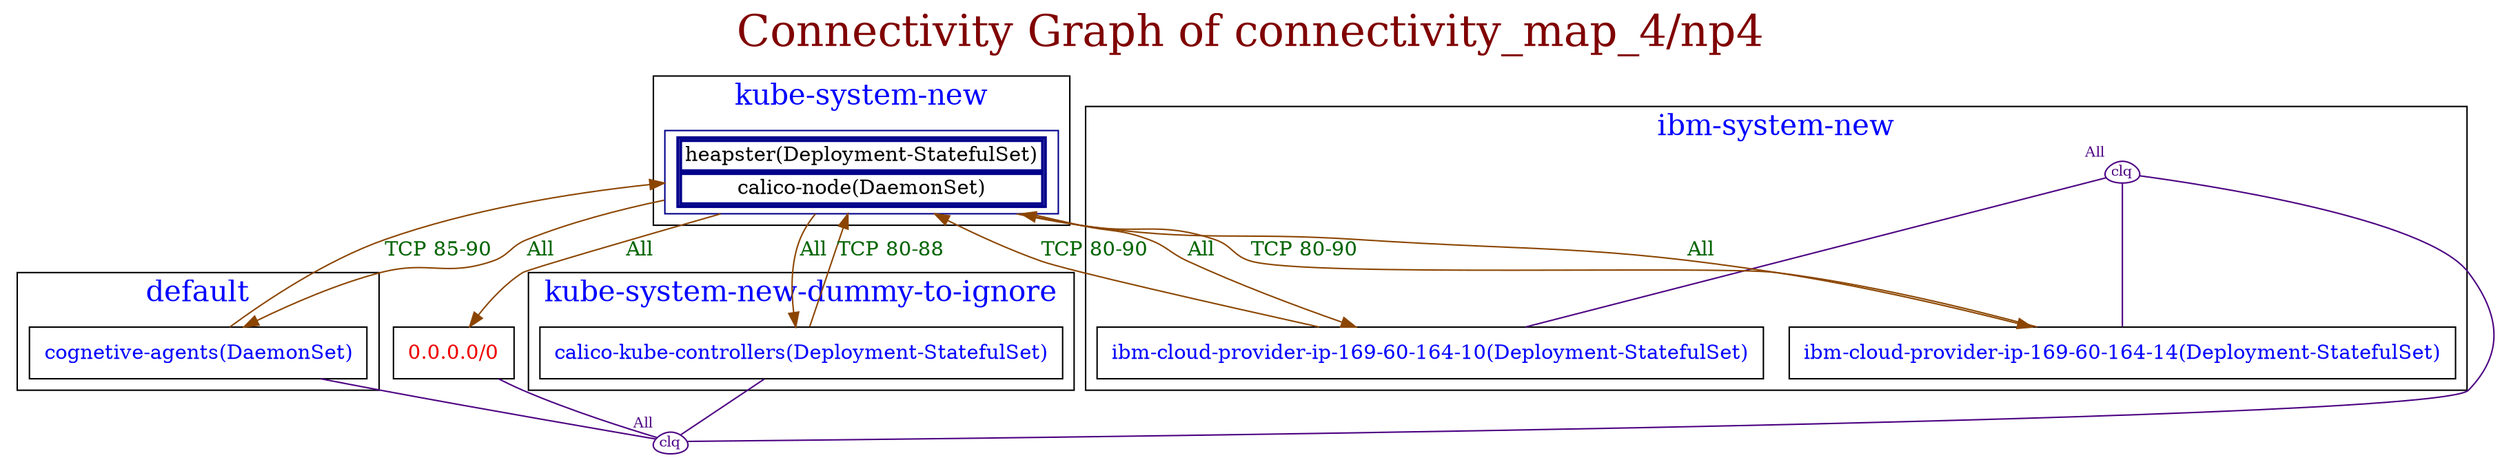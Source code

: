 // The Connectivity Graph of connectivity_map_4/np4
digraph {
	label="Connectivity Graph of connectivity_map_4/np4"	labelloc = "t"
	fontsize=30
	fontcolor=webmaroon
	"0.0.0.0/0" [label=<<table border="0" cellspacing="0"><tr><td>0.0.0.0/0</td></tr></table>> shape=box fontcolor=red2]
	"clique_All1" [shape=egg fontcolor=indigo color=indigo width=0.2 height=0.2 label=clq fontsize=10 margin=0  xlabel="All"]
subgraph cluster_default_namespace{
	label="default"
	fontsize=20
	fontcolor=blue
	"default/cognetive-agents(DaemonSet)" [label=<<table border="0" cellspacing="0"><tr><td>cognetive-agents(DaemonSet)</td></tr></table>> shape=box fontcolor=blue]
}
subgraph cluster_ibm_system_new_namespace{
	label="ibm-system-new"
	fontsize=20
	fontcolor=blue
	"clique_0" [shape=egg fontcolor=indigo color=indigo width=0.2 height=0.2 label=clq fontsize=10 margin=0  xlabel="All"]
	"ibm-system-new/ibm-cloud-provider-ip-169-60-164-10(Deployment-StatefulSet)" [label=<<table border="0" cellspacing="0"><tr><td>ibm-cloud-provider-ip-169-60-164-10(Deployment-StatefulSet)</td></tr></table>> shape=box fontcolor=blue]
	"ibm-system-new/ibm-cloud-provider-ip-169-60-164-14(Deployment-StatefulSet)" [label=<<table border="0" cellspacing="0"><tr><td>ibm-cloud-provider-ip-169-60-164-14(Deployment-StatefulSet)</td></tr></table>> shape=box fontcolor=blue]
}
subgraph cluster_kube_system_new_namespace{
	label="kube-system-new"
	fontsize=20
	fontcolor=blue
	"kube-system-new/heapster(Deployment-StatefulSet)" [label=<<table border="2" cellspacing="0"><tr><td>heapster(Deployment-StatefulSet)</td></tr><tr><td>calico-node(DaemonSet)</td></tr></table>> shape=box color=darkblue]
}
subgraph cluster_kube_system_new_dummy_to_ignore_namespace{
	label="kube-system-new-dummy-to-ignore"
	fontsize=20
	fontcolor=blue
	"kube-system-new-dummy-to-ignore/calico-kube-controllers(Deployment-StatefulSet)" [label=<<table border="0" cellspacing="0"><tr><td>calico-kube-controllers(Deployment-StatefulSet)</td></tr></table>> shape=box fontcolor=blue]
}
	"0.0.0.0/0" -> "clique_All1"[ color=indigo fontcolor=darkgreen dir=both arrowhead=none arrowtail=none]
	"clique_0" -> "clique_All1"[ color=indigo fontcolor=darkgreen dir=both arrowhead=none arrowtail=none]
	"clique_0" -> "ibm-system-new/ibm-cloud-provider-ip-169-60-164-10(Deployment-StatefulSet)"[ color=indigo fontcolor=darkgreen dir=both arrowhead=none arrowtail=none]
	"clique_0" -> "ibm-system-new/ibm-cloud-provider-ip-169-60-164-14(Deployment-StatefulSet)"[ color=indigo fontcolor=darkgreen dir=both arrowhead=none arrowtail=none]
	"default/cognetive-agents(DaemonSet)" -> "clique_All1"[ color=indigo fontcolor=darkgreen dir=both arrowhead=none arrowtail=none]
	"default/cognetive-agents(DaemonSet)" -> "kube-system-new/heapster(Deployment-StatefulSet)"[label="TCP 85-90" color=darkorange4 fontcolor=darkgreen dir=both arrowhead=normal arrowtail=none]
	"ibm-system-new/ibm-cloud-provider-ip-169-60-164-10(Deployment-StatefulSet)" -> "kube-system-new/heapster(Deployment-StatefulSet)"[label="TCP 80-90" color=darkorange4 fontcolor=darkgreen dir=both arrowhead=normal arrowtail=none]
	"ibm-system-new/ibm-cloud-provider-ip-169-60-164-14(Deployment-StatefulSet)" -> "kube-system-new/heapster(Deployment-StatefulSet)"[label="TCP 80-90" color=darkorange4 fontcolor=darkgreen dir=both arrowhead=normal arrowtail=none]
	"kube-system-new-dummy-to-ignore/calico-kube-controllers(Deployment-StatefulSet)" -> "clique_All1"[ color=indigo fontcolor=darkgreen dir=both arrowhead=none arrowtail=none]
	"kube-system-new-dummy-to-ignore/calico-kube-controllers(Deployment-StatefulSet)" -> "kube-system-new/heapster(Deployment-StatefulSet)"[label="TCP 80-88" color=darkorange4 fontcolor=darkgreen dir=both arrowhead=normal arrowtail=none]
	"kube-system-new/heapster(Deployment-StatefulSet)" -> "0.0.0.0/0"[label="All" color=darkorange4 fontcolor=darkgreen dir=both arrowhead=normal arrowtail=none]
	"kube-system-new/heapster(Deployment-StatefulSet)" -> "default/cognetive-agents(DaemonSet)"[label="All" color=darkorange4 fontcolor=darkgreen dir=both arrowhead=normal arrowtail=none]
	"kube-system-new/heapster(Deployment-StatefulSet)" -> "ibm-system-new/ibm-cloud-provider-ip-169-60-164-10(Deployment-StatefulSet)"[label="All" color=darkorange4 fontcolor=darkgreen dir=both arrowhead=normal arrowtail=none]
	"kube-system-new/heapster(Deployment-StatefulSet)" -> "ibm-system-new/ibm-cloud-provider-ip-169-60-164-14(Deployment-StatefulSet)"[label="All" color=darkorange4 fontcolor=darkgreen dir=both arrowhead=normal arrowtail=none]
	"kube-system-new/heapster(Deployment-StatefulSet)" -> "kube-system-new-dummy-to-ignore/calico-kube-controllers(Deployment-StatefulSet)"[label="All" color=darkorange4 fontcolor=darkgreen dir=both arrowhead=normal arrowtail=none]
}

// The Connectivity Graph of connectivity_map_4/np3
digraph {
	label="Connectivity Graph of connectivity_map_4/np3"	labelloc = "t"
	fontsize=30
	fontcolor=webmaroon
	"0.0.0.0/0" [label=<<table border="0" cellspacing="0"><tr><td>0.0.0.0/0</td></tr></table>> shape=box fontcolor=red2]
	"clique_All0" [shape=egg fontcolor=indigo color=indigo width=0.2 height=0.2 label=clq fontsize=10 margin=0  xlabel="All"]
subgraph cluster_default_namespace{
	label="default"
	fontsize=20
	fontcolor=blue
	"default/cognetive-agents(DaemonSet)" [label=<<table border="0" cellspacing="0"><tr><td>cognetive-agents(DaemonSet)</td></tr></table>> shape=box fontcolor=blue]
}
subgraph cluster_ibm_system_new_namespace{
	label="ibm-system-new"
	fontsize=20
	fontcolor=blue
	"ibm-system-new/ibm-cloud-provider-ip-169-60-164-14(Deployment-StatefulSet)" [label=<<table border="2" cellspacing="0"><tr><td>ibm-cloud-provider-ip-169-60-164-14(Deployment-StatefulSet)</td></tr><tr><td>ibm-cloud-provider-ip-169-60-164-10(Deployment-StatefulSet)</td></tr></table>> shape=box color=darkblue]
}
subgraph cluster_kube_system_new_namespace{
	label="kube-system-new"
	fontsize=20
	fontcolor=blue
	"kube-system-new/heapster(Deployment-StatefulSet)" [label=<<table border="2" cellspacing="0"><tr><td>heapster(Deployment-StatefulSet)</td></tr><tr><td>calico-node(DaemonSet)</td></tr></table>> shape=box color=darkblue]
}
subgraph cluster_kube_system_new_dummy_to_ignore_namespace{
	label="kube-system-new-dummy-to-ignore"
	fontsize=20
	fontcolor=blue
	"kube-system-new-dummy-to-ignore/calico-kube-controllers(Deployment-StatefulSet)" [label=<<table border="0" cellspacing="0"><tr><td>calico-kube-controllers(Deployment-StatefulSet)</td></tr></table>> shape=box fontcolor=blue]
}
	"0.0.0.0/0" -> "clique_All0"[ color=indigo fontcolor=darkgreen dir=both arrowhead=none arrowtail=none]
	"default/cognetive-agents(DaemonSet)" -> "clique_All0"[ color=indigo fontcolor=darkgreen dir=both arrowhead=none arrowtail=none]
	"default/cognetive-agents(DaemonSet)" -> "kube-system-new/heapster(Deployment-StatefulSet)"[label="TCP 85-90" color=darkorange4 fontcolor=darkgreen dir=both arrowhead=normal arrowtail=none]
	"ibm-system-new/ibm-cloud-provider-ip-169-60-164-14(Deployment-StatefulSet)" -> "clique_All0"[ color=indigo fontcolor=darkgreen dir=both arrowhead=none arrowtail=none]
	"ibm-system-new/ibm-cloud-provider-ip-169-60-164-14(Deployment-StatefulSet)" -> "ibm-system-new/ibm-cloud-provider-ip-169-60-164-14(Deployment-StatefulSet)"[label="All" color=darkorange4 fontcolor=darkgreen dir=both arrowhead=normal arrowtail=normal]
	"kube-system-new-dummy-to-ignore/calico-kube-controllers(Deployment-StatefulSet)" -> "clique_All0"[ color=indigo fontcolor=darkgreen dir=both arrowhead=none arrowtail=none]
	"kube-system-new/heapster(Deployment-StatefulSet)" -> "0.0.0.0/0"[label="All" color=darkorange4 fontcolor=darkgreen dir=both arrowhead=normal arrowtail=none]
	"kube-system-new/heapster(Deployment-StatefulSet)" -> "default/cognetive-agents(DaemonSet)"[label="All" color=darkorange4 fontcolor=darkgreen dir=both arrowhead=normal arrowtail=none]
	"kube-system-new/heapster(Deployment-StatefulSet)" -> "ibm-system-new/ibm-cloud-provider-ip-169-60-164-14(Deployment-StatefulSet)"[label="All" color=darkorange4 fontcolor=darkgreen dir=both arrowhead=normal arrowtail=none]
	"kube-system-new/heapster(Deployment-StatefulSet)" -> "kube-system-new-dummy-to-ignore/calico-kube-controllers(Deployment-StatefulSet)"[label="All" color=darkorange4 fontcolor=darkgreen dir=both arrowhead=normal arrowtail=none]
}
